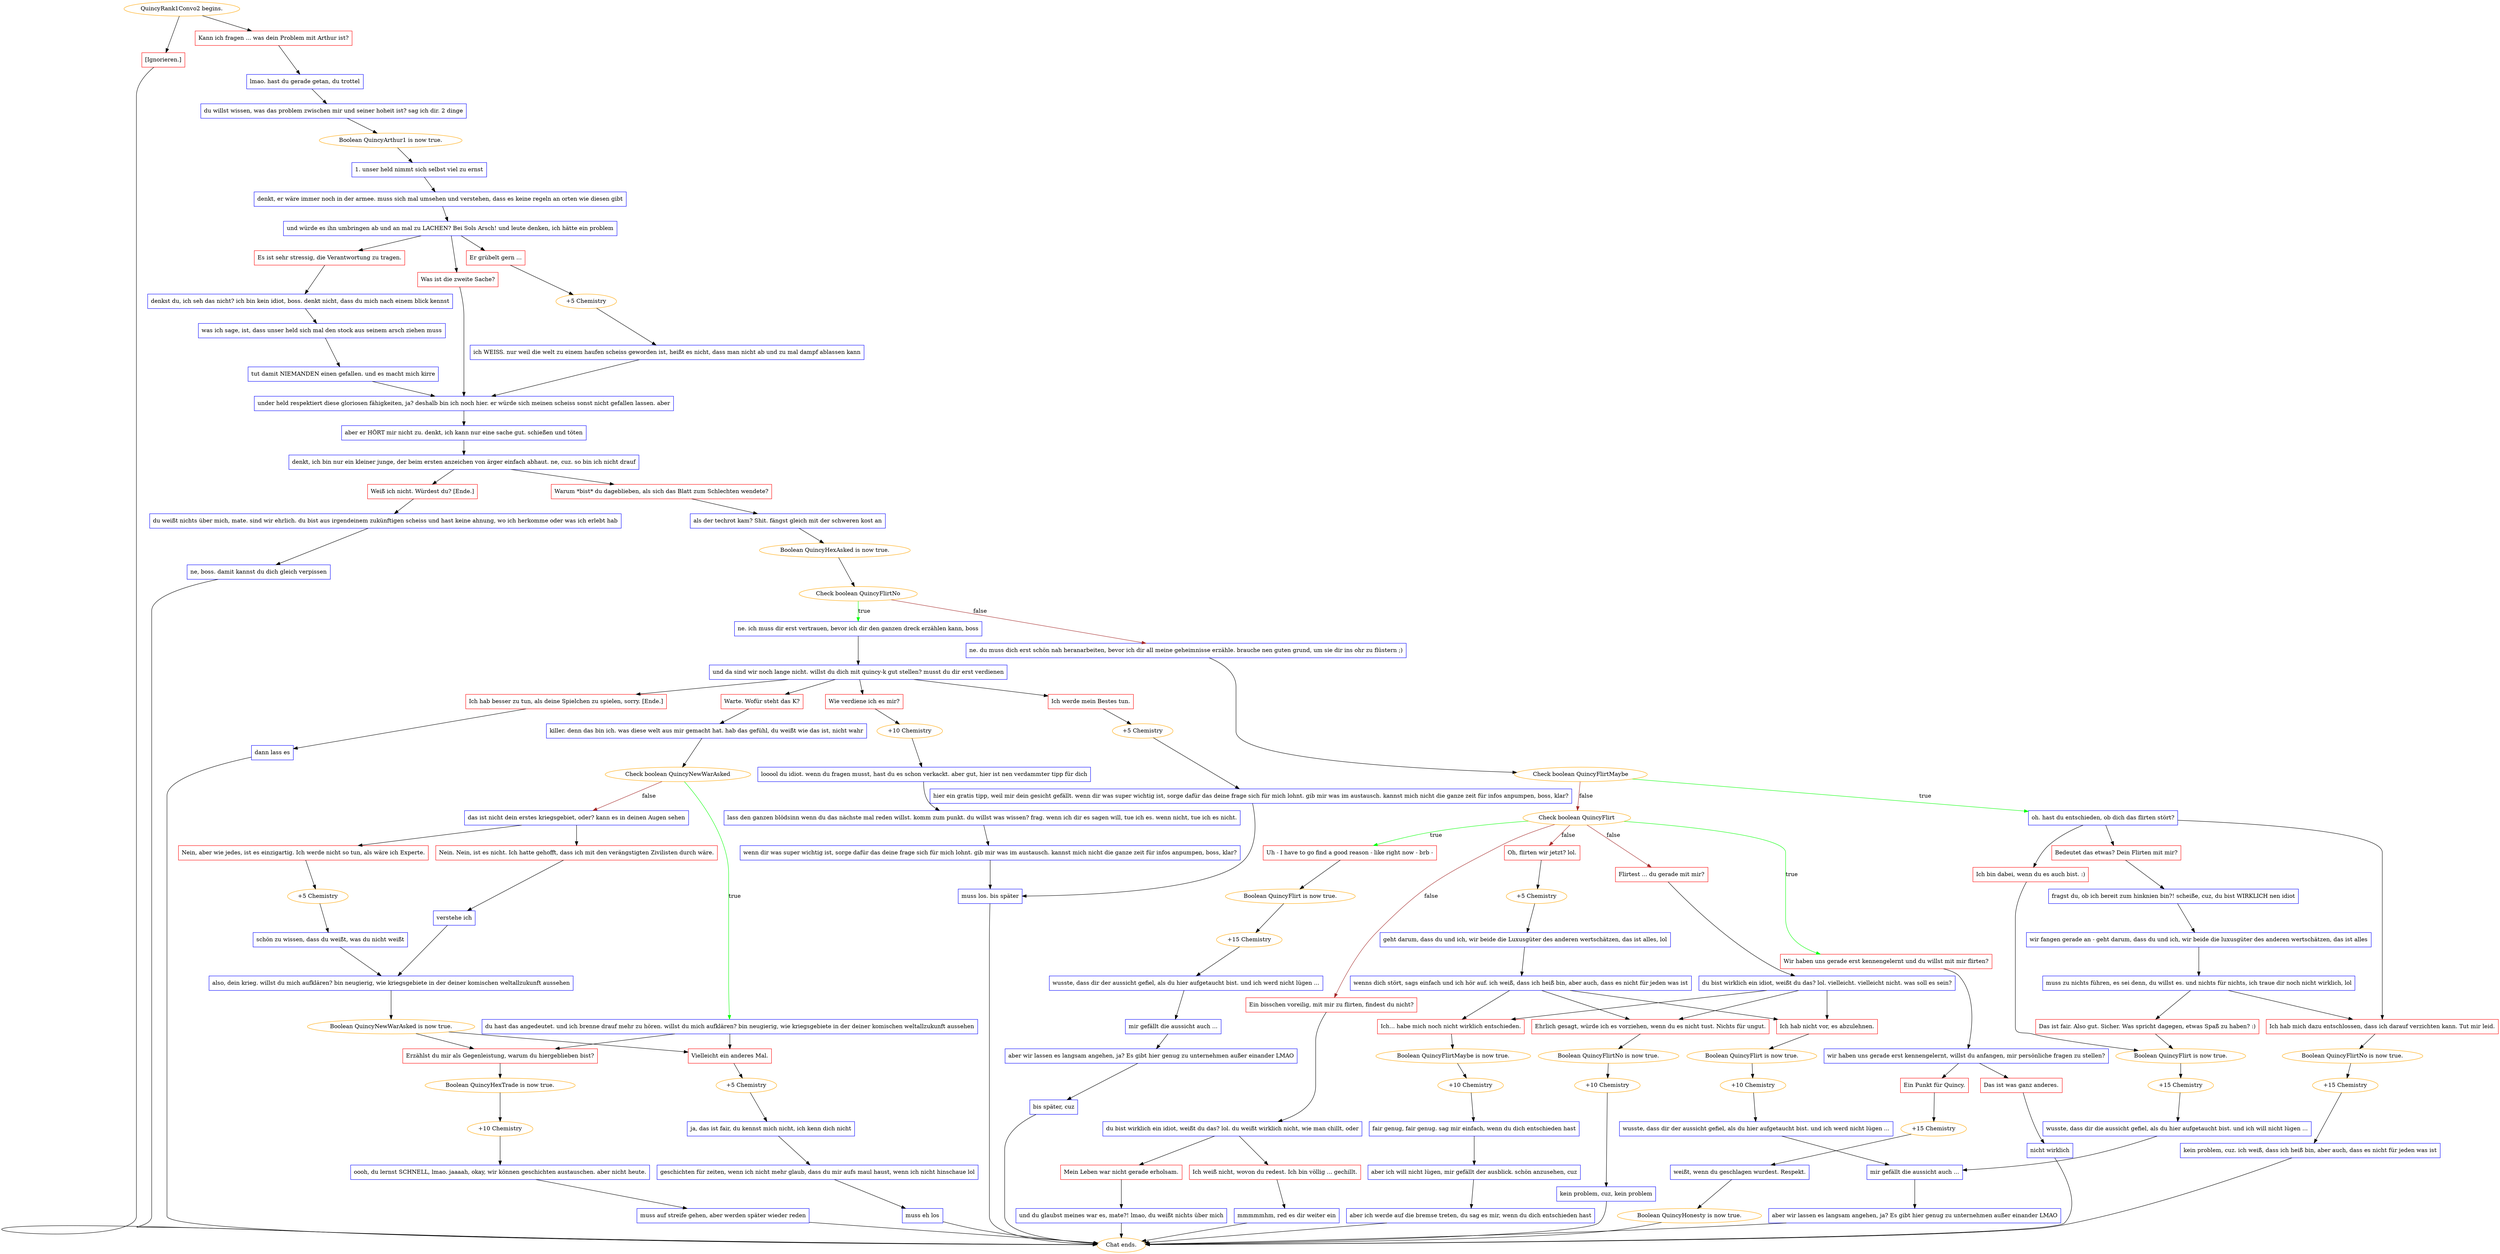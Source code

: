 digraph {
	"QuincyRank1Convo2 begins." [color=orange];
		"QuincyRank1Convo2 begins." -> j573608723;
		"QuincyRank1Convo2 begins." -> j3289360642;
	j573608723 [label="Kann ich fragen ... was dein Problem mit Arthur ist?",shape=box,color=red];
		j573608723 -> j287025798;
	j3289360642 [label="[Ignorieren.]",shape=box,color=red];
		j3289360642 -> "Chat ends.";
	j287025798 [label="lmao. hast du gerade getan, du trottel",shape=box,color=blue];
		j287025798 -> j883595134;
	"Chat ends." [color=orange];
	j883595134 [label="du willst wissen, was das problem zwischen mir und seiner hoheit ist? sag ich dir. 2 dinge",shape=box,color=blue];
		j883595134 -> j4089041935;
	j4089041935 [label="Boolean QuincyArthur1 is now true.",color=orange];
		j4089041935 -> j525072084;
	j525072084 [label="1. unser held nimmt sich selbst viel zu ernst",shape=box,color=blue];
		j525072084 -> j1906917971;
	j1906917971 [label="denkt, er wäre immer noch in der armee. muss sich mal umsehen und verstehen, dass es keine regeln an orten wie diesen gibt",shape=box,color=blue];
		j1906917971 -> j734364398;
	j734364398 [label="und würde es ihn umbringen ab und an mal zu LACHEN? Bei Sols Arsch! und leute denken, ich hätte ein problem",shape=box,color=blue];
		j734364398 -> j1561147110;
		j734364398 -> j1467610190;
		j734364398 -> j2970213105;
	j1561147110 [label="Es ist sehr stressig, die Verantwortung zu tragen.",shape=box,color=red];
		j1561147110 -> j2109686112;
	j1467610190 [label="Er grübelt gern ...",shape=box,color=red];
		j1467610190 -> j712663626;
	j2970213105 [label="Was ist die zweite Sache?",shape=box,color=red];
		j2970213105 -> j3048597932;
	j2109686112 [label="denkst du, ich seh das nicht? ich bin kein idiot, boss. denkt nicht, dass du mich nach einem blick kennst",shape=box,color=blue];
		j2109686112 -> j343558819;
	j712663626 [label="+5 Chemistry",color=orange];
		j712663626 -> j605934799;
	j3048597932 [label="under held respektiert diese gloriosen fähigkeiten, ja? deshalb bin ich noch hier. er würde sich meinen scheiss sonst nicht gefallen lassen. aber",shape=box,color=blue];
		j3048597932 -> j151264757;
	j343558819 [label="was ich sage, ist, dass unser held sich mal den stock aus seinem arsch ziehen muss",shape=box,color=blue];
		j343558819 -> j1705895311;
	j605934799 [label="ich WEISS. nur weil die welt zu einem haufen scheiss geworden ist, heißt es nicht, dass man nicht ab und zu mal dampf ablassen kann",shape=box,color=blue];
		j605934799 -> j3048597932;
	j151264757 [label="aber er HÖRT mir nicht zu. denkt, ich kann nur eine sache gut. schießen und töten",shape=box,color=blue];
		j151264757 -> j3486027853;
	j1705895311 [label="tut damit NIEMANDEN einen gefallen. und es macht mich kirre",shape=box,color=blue];
		j1705895311 -> j3048597932;
	j3486027853 [label="denkt, ich bin nur ein kleiner junge, der beim ersten anzeichen von ärger einfach abhaut. ne, cuz. so bin ich nicht drauf",shape=box,color=blue];
		j3486027853 -> j1405665211;
		j3486027853 -> j1645812700;
	j1405665211 [label="Warum *bist* du dageblieben, als sich das Blatt zum Schlechten wendete?",shape=box,color=red];
		j1405665211 -> j1324694292;
	j1645812700 [label="Weiß ich nicht. Würdest du? [Ende.]",shape=box,color=red];
		j1645812700 -> j4052805347;
	j1324694292 [label="als der techrot kam? Shit. fängst gleich mit der schweren kost an",shape=box,color=blue];
		j1324694292 -> j3641590870;
	j4052805347 [label="du weißt nichts über mich, mate. sind wir ehrlich. du bist aus irgendeinem zukünftigen scheiss und hast keine ahnung, wo ich herkomme oder was ich erlebt hab",shape=box,color=blue];
		j4052805347 -> j2138198922;
	j3641590870 [label="Boolean QuincyHexAsked is now true.",color=orange];
		j3641590870 -> j3548048665;
	j2138198922 [label="ne, boss. damit kannst du dich gleich verpissen",shape=box,color=blue];
		j2138198922 -> "Chat ends.";
	j3548048665 [label="Check boolean QuincyFlirtNo",color=orange];
		j3548048665 -> j1976108732 [label=true,color=green];
		j3548048665 -> j1377418806 [label=false,color=brown];
	j1976108732 [label="ne. ich muss dir erst vertrauen, bevor ich dir den ganzen dreck erzählen kann, boss",shape=box,color=blue];
		j1976108732 -> j3045274801;
	j1377418806 [label="ne. du muss dich erst schön nah heranarbeiten, bevor ich dir all meine geheimnisse erzähle. brauche nen guten grund, um sie dir ins ohr zu flüstern ;)",shape=box,color=blue];
		j1377418806 -> j1233336455;
	j3045274801 [label="und da sind wir noch lange nicht. willst du dich mit quincy-k gut stellen? musst du dir erst verdienen",shape=box,color=blue];
		j3045274801 -> j4269041125;
		j3045274801 -> j4058848167;
		j3045274801 -> j4048500169;
		j3045274801 -> j298441181;
	j1233336455 [label="Check boolean QuincyFlirtMaybe",color=orange];
		j1233336455 -> j1930137578 [label=true,color=green];
		j1233336455 -> j1983737803 [label=false,color=brown];
	j4269041125 [label="Ich werde mein Bestes tun.",shape=box,color=red];
		j4269041125 -> j1180055881;
	j4058848167 [label="Wie verdiene ich es mir?",shape=box,color=red];
		j4058848167 -> j2433113962;
	j4048500169 [label="Warte. Wofür steht das K?",shape=box,color=red];
		j4048500169 -> j286040183;
	j298441181 [label="Ich hab besser zu tun, als deine Spielchen zu spielen, sorry. [Ende.]",shape=box,color=red];
		j298441181 -> j1688873415;
	j1930137578 [label="oh. hast du entschieden, ob dich das flirten stört?",shape=box,color=blue];
		j1930137578 -> j1730354451;
		j1930137578 -> j3041995142;
		j1930137578 -> j3661099692;
	j1983737803 [label="Check boolean QuincyFlirt",color=orange];
		j1983737803 -> j1583173059 [label=true,color=green];
		j1983737803 -> j1787635005 [label=true,color=green];
		j1983737803 -> j895381853 [label=false,color=brown];
		j1983737803 -> j4266425356 [label=false,color=brown];
		j1983737803 -> j1006916180 [label=false,color=brown];
	j1180055881 [label="+5 Chemistry",color=orange];
		j1180055881 -> j1978465653;
	j2433113962 [label="+10 Chemistry",color=orange];
		j2433113962 -> j96530427;
	j286040183 [label="killer. denn das bin ich. was diese welt aus mir gemacht hat. hab das gefühl, du weißt wie das ist, nicht wahr",shape=box,color=blue];
		j286040183 -> j1671206785;
	j1688873415 [label="dann lass es",shape=box,color=blue];
		j1688873415 -> "Chat ends.";
	j1730354451 [label="Bedeutet das etwas? Dein Flirten mit mir?",shape=box,color=red];
		j1730354451 -> j833298050;
	j3041995142 [label="Ich bin dabei, wenn du es auch bist. :)",shape=box,color=red];
		j3041995142 -> j190572490;
	j3661099692 [label="Ich hab mich dazu entschlossen, dass ich darauf verzichten kann. Tut mir leid.",shape=box,color=red];
		j3661099692 -> j1464876646;
	j1583173059 [label="Uh - I have to go find a good reason - like right now - brb -",shape=box,color=red];
		j1583173059 -> j2212888291;
	j1787635005 [label="Wir haben uns gerade erst kennengelernt und du willst mit mir flirten?",shape=box,color=red];
		j1787635005 -> j2050734971;
	j895381853 [label="Ein bisschen voreilig, mit mir zu flirten, findest du nicht?",shape=box,color=red];
		j895381853 -> j1309363622;
	j4266425356 [label="Flirtest ... du gerade mit mir?",shape=box,color=red];
		j4266425356 -> j1098756603;
	j1006916180 [label="Oh, flirten wir jetzt? lol.",shape=box,color=red];
		j1006916180 -> j2043304881;
	j1978465653 [label="hier ein gratis tipp, weil mir dein gesicht gefällt. wenn dir was super wichtig ist, sorge dafür das deine frage sich für mich lohnt. gib mir was im austausch. kannst mich nicht die ganze zeit für infos anpumpen, boss, klar?",shape=box,color=blue];
		j1978465653 -> j3225365622;
	j96530427 [label="looool du idiot. wenn du fragen musst, hast du es schon verkackt. aber gut, hier ist nen verdammter tipp für dich",shape=box,color=blue];
		j96530427 -> j1744562107;
	j1671206785 [label="Check boolean QuincyNewWarAsked",color=orange];
		j1671206785 -> j630820604 [label=true,color=green];
		j1671206785 -> j3620624750 [label=false,color=brown];
	j833298050 [label="fragst du, ob ich bereit zum hinknien bin?! scheiße, cuz, du bist WIRKLICH nen idiot",shape=box,color=blue];
		j833298050 -> j1576299834;
	j190572490 [label="Boolean QuincyFlirt is now true.",color=orange];
		j190572490 -> j1143629016;
	j1464876646 [label="Boolean QuincyFlirtNo is now true.",color=orange];
		j1464876646 -> j617147619;
	j2212888291 [label="Boolean QuincyFlirt is now true.",color=orange];
		j2212888291 -> j2146702953;
	j2050734971 [label="wir haben uns gerade erst kennengelernt, willst du anfangen, mir persönliche fragen zu stellen?",shape=box,color=blue];
		j2050734971 -> j225218286;
		j2050734971 -> j344455824;
	j1309363622 [label="du bist wirklich ein idiot, weißt du das? lol. du weißt wirklich nicht, wie man chillt, oder",shape=box,color=blue];
		j1309363622 -> j3371753682;
		j1309363622 -> j2659975654;
	j1098756603 [label="du bist wirklich ein idiot, weißt du das? lol. vielleicht. vielleicht nicht. was soll es sein?",shape=box,color=blue];
		j1098756603 -> j1225181706;
		j1098756603 -> j3486934061;
		j1098756603 -> j630866677;
	j2043304881 [label="+5 Chemistry",color=orange];
		j2043304881 -> j2890624575;
	j3225365622 [label="muss los. bis später",shape=box,color=blue];
		j3225365622 -> "Chat ends.";
	j1744562107 [label="lass den ganzen blödsinn wenn du das nächste mal reden willst. komm zum punkt. du willst was wissen? frag. wenn ich dir es sagen will, tue ich es. wenn nicht, tue ich es nicht.",shape=box,color=blue];
		j1744562107 -> j3100855050;
	j630820604 [label="du hast das angedeutet. und ich brenne drauf mehr zu hören. willst du mich aufklären? bin neugierig, wie kriegsgebiete in der deiner komischen weltallzukunft aussehen",shape=box,color=blue];
		j630820604 -> j464783117;
		j630820604 -> j2595944252;
	j3620624750 [label="das ist nicht dein erstes kriegsgebiet, oder? kann es in deinen Augen sehen",shape=box,color=blue];
		j3620624750 -> j1882808726;
		j3620624750 -> j696139931;
	j1576299834 [label="wir fangen gerade an - geht darum, dass du und ich, wir beide die luxusgüter des anderen wertschätzen, das ist alles",shape=box,color=blue];
		j1576299834 -> j229916054;
	j1143629016 [label="+15 Chemistry",color=orange];
		j1143629016 -> j2066689150;
	j617147619 [label="+15 Chemistry",color=orange];
		j617147619 -> j531878689;
	j2146702953 [label="+15 Chemistry",color=orange];
		j2146702953 -> j1012535000;
	j225218286 [label="Ein Punkt für Quincy.",shape=box,color=red];
		j225218286 -> j727758432;
	j344455824 [label="Das ist was ganz anderes.",shape=box,color=red];
		j344455824 -> j2898866141;
	j3371753682 [label="Mein Leben war nicht gerade erholsam.",shape=box,color=red];
		j3371753682 -> j266988025;
	j2659975654 [label="Ich weiß nicht, wovon du redest. Ich bin völlig ... gechillt.",shape=box,color=red];
		j2659975654 -> j58855430;
	j1225181706 [label="Ich hab nicht vor, es abzulehnen.",shape=box,color=red];
		j1225181706 -> j648153922;
	j3486934061 [label="Ich... habe mich noch nicht wirklich entschieden.",shape=box,color=red];
		j3486934061 -> j1688336497;
	j630866677 [label="Ehrlich gesagt, würde ich es vorziehen, wenn du es nicht tust. Nichts für ungut.",shape=box,color=red];
		j630866677 -> j3007309588;
	j2890624575 [label="geht darum, dass du und ich, wir beide die Luxusgüter des anderen wertschätzen, das ist alles, lol",shape=box,color=blue];
		j2890624575 -> j3130780099;
	j3100855050 [label="wenn dir was super wichtig ist, sorge dafür das deine frage sich für mich lohnt. gib mir was im austausch. kannst mich nicht die ganze zeit für infos anpumpen, boss, klar?",shape=box,color=blue];
		j3100855050 -> j3225365622;
	j464783117 [label="Erzählst du mir als Gegenleistung, warum du hiergeblieben bist?",shape=box,color=red];
		j464783117 -> j2464018934;
	j2595944252 [label="Vielleicht ein anderes Mal.",shape=box,color=red];
		j2595944252 -> j3351280827;
	j1882808726 [label="Nein. Nein, ist es nicht. Ich hatte gehofft, dass ich mit den verängstigten Zivilisten durch wäre.",shape=box,color=red];
		j1882808726 -> j3114588087;
	j696139931 [label="Nein, aber wie jedes, ist es einzigartig. Ich werde nicht so tun, als wäre ich Experte.",shape=box,color=red];
		j696139931 -> j4040660559;
	j229916054 [label="muss zu nichts führen, es sei denn, du willst es. und nichts für nichts, ich traue dir noch nicht wirklich, lol",shape=box,color=blue];
		j229916054 -> j2391634510;
		j229916054 -> j3661099692;
	j2066689150 [label="wusste, dass dir die aussicht gefiel, als du hier aufgetaucht bist. und ich will nicht lügen ...",shape=box,color=blue];
		j2066689150 -> j1340013365;
	j531878689 [label="kein problem, cuz. ich weiß, dass ich heiß bin, aber auch, dass es nicht für jeden was ist",shape=box,color=blue];
		j531878689 -> "Chat ends.";
	j1012535000 [label="wusste, dass dir der aussicht gefiel, als du hier aufgetaucht bist. und ich werd nicht lügen ...",shape=box,color=blue];
		j1012535000 -> j1953540338;
	j727758432 [label="+15 Chemistry",color=orange];
		j727758432 -> j1623284142;
	j2898866141 [label="nicht wirklich",shape=box,color=blue];
		j2898866141 -> "Chat ends.";
	j266988025 [label="und du glaubst meines war es, mate?! lmao, du weißt nichts über mich",shape=box,color=blue];
		j266988025 -> "Chat ends.";
	j58855430 [label="mmmmmhm, red es dir weiter ein",shape=box,color=blue];
		j58855430 -> "Chat ends.";
	j648153922 [label="Boolean QuincyFlirt is now true.",color=orange];
		j648153922 -> j609426357;
	j1688336497 [label="Boolean QuincyFlirtMaybe is now true.",color=orange];
		j1688336497 -> j1609810678;
	j3007309588 [label="Boolean QuincyFlirtNo is now true.",color=orange];
		j3007309588 -> j1651623190;
	j3130780099 [label="wenns dich stört, sags einfach und ich hör auf. ich weiß, dass ich heiß bin, aber auch, dass es nicht für jeden was ist",shape=box,color=blue];
		j3130780099 -> j1225181706;
		j3130780099 -> j3486934061;
		j3130780099 -> j630866677;
	j2464018934 [label="Boolean QuincyHexTrade is now true.",color=orange];
		j2464018934 -> j2605312252;
	j3351280827 [label="+5 Chemistry",color=orange];
		j3351280827 -> j2799161213;
	j3114588087 [label="verstehe ich",shape=box,color=blue];
		j3114588087 -> j3441064487;
	j4040660559 [label="+5 Chemistry",color=orange];
		j4040660559 -> j3200664580;
	j2391634510 [label="Das ist fair. Also gut. Sicher. Was spricht dagegen, etwas Spaß zu haben? :)",shape=box,color=red];
		j2391634510 -> j190572490;
	j1340013365 [label="mir gefällt die aussicht auch ...",shape=box,color=blue];
		j1340013365 -> j2657692531;
	j1953540338 [label="mir gefällt die aussicht auch ...",shape=box,color=blue];
		j1953540338 -> j2504628398;
	j1623284142 [label="weißt, wenn du geschlagen wurdest. Respekt.",shape=box,color=blue];
		j1623284142 -> j2479473236;
	j609426357 [label="+10 Chemistry",color=orange];
		j609426357 -> j995147064;
	j1609810678 [label="+10 Chemistry",color=orange];
		j1609810678 -> j2123494576;
	j1651623190 [label="+10 Chemistry",color=orange];
		j1651623190 -> j3854429487;
	j2605312252 [label="+10 Chemistry",color=orange];
		j2605312252 -> j2550460114;
	j2799161213 [label="ja, das ist fair, du kennst mich nicht, ich kenn dich nicht",shape=box,color=blue];
		j2799161213 -> j2318097626;
	j3441064487 [label="also, dein krieg. willst du mich aufklären? bin neugierig, wie kriegsgebiete in der deiner komischen weltallzukunft aussehen",shape=box,color=blue];
		j3441064487 -> j1389823037;
	j3200664580 [label="schön zu wissen, dass du weißt, was du nicht weißt",shape=box,color=blue];
		j3200664580 -> j3441064487;
	j2657692531 [label="aber wir lassen es langsam angehen, ja? Es gibt hier genug zu unternehmen außer einander LMAO",shape=box,color=blue];
		j2657692531 -> "Chat ends.";
	j2504628398 [label="aber wir lassen es langsam angehen, ja? Es gibt hier genug zu unternehmen außer einander LMAO",shape=box,color=blue];
		j2504628398 -> j3178028251;
	j2479473236 [label="Boolean QuincyHonesty is now true.",color=orange];
		j2479473236 -> "Chat ends.";
	j995147064 [label="wusste, dass dir der aussicht gefiel, als du hier aufgetaucht bist. und ich werd nicht lügen ...",shape=box,color=blue];
		j995147064 -> j1340013365;
	j2123494576 [label="fair genug, fair genug. sag mir einfach, wenn du dich entschieden hast",shape=box,color=blue];
		j2123494576 -> j1930342225;
	j3854429487 [label="kein problem, cuz, kein problem",shape=box,color=blue];
		j3854429487 -> "Chat ends.";
	j2550460114 [label="oooh, du lernst SCHNELL, lmao. jaaaah, okay, wir können geschichten austauschen. aber nicht heute.",shape=box,color=blue];
		j2550460114 -> j4000839622;
	j2318097626 [label="geschichten für zeiten, wenn ich nicht mehr glaub, dass du mir aufs maul haust, wenn ich nicht hinschaue lol",shape=box,color=blue];
		j2318097626 -> j3029285615;
	j1389823037 [label="Boolean QuincyNewWarAsked is now true.",color=orange];
		j1389823037 -> j464783117;
		j1389823037 -> j2595944252;
	j3178028251 [label="bis später, cuz",shape=box,color=blue];
		j3178028251 -> "Chat ends.";
	j1930342225 [label="aber ich will nicht lügen, mir gefällt der ausblick. schön anzusehen, cuz",shape=box,color=blue];
		j1930342225 -> j2170963478;
	j4000839622 [label="muss auf streife gehen, aber werden später wieder reden",shape=box,color=blue];
		j4000839622 -> "Chat ends.";
	j3029285615 [label="muss eh los",shape=box,color=blue];
		j3029285615 -> "Chat ends.";
	j2170963478 [label="aber ich werde auf die bremse treten, du sag es mir, wenn du dich entschieden hast",shape=box,color=blue];
		j2170963478 -> "Chat ends.";
}